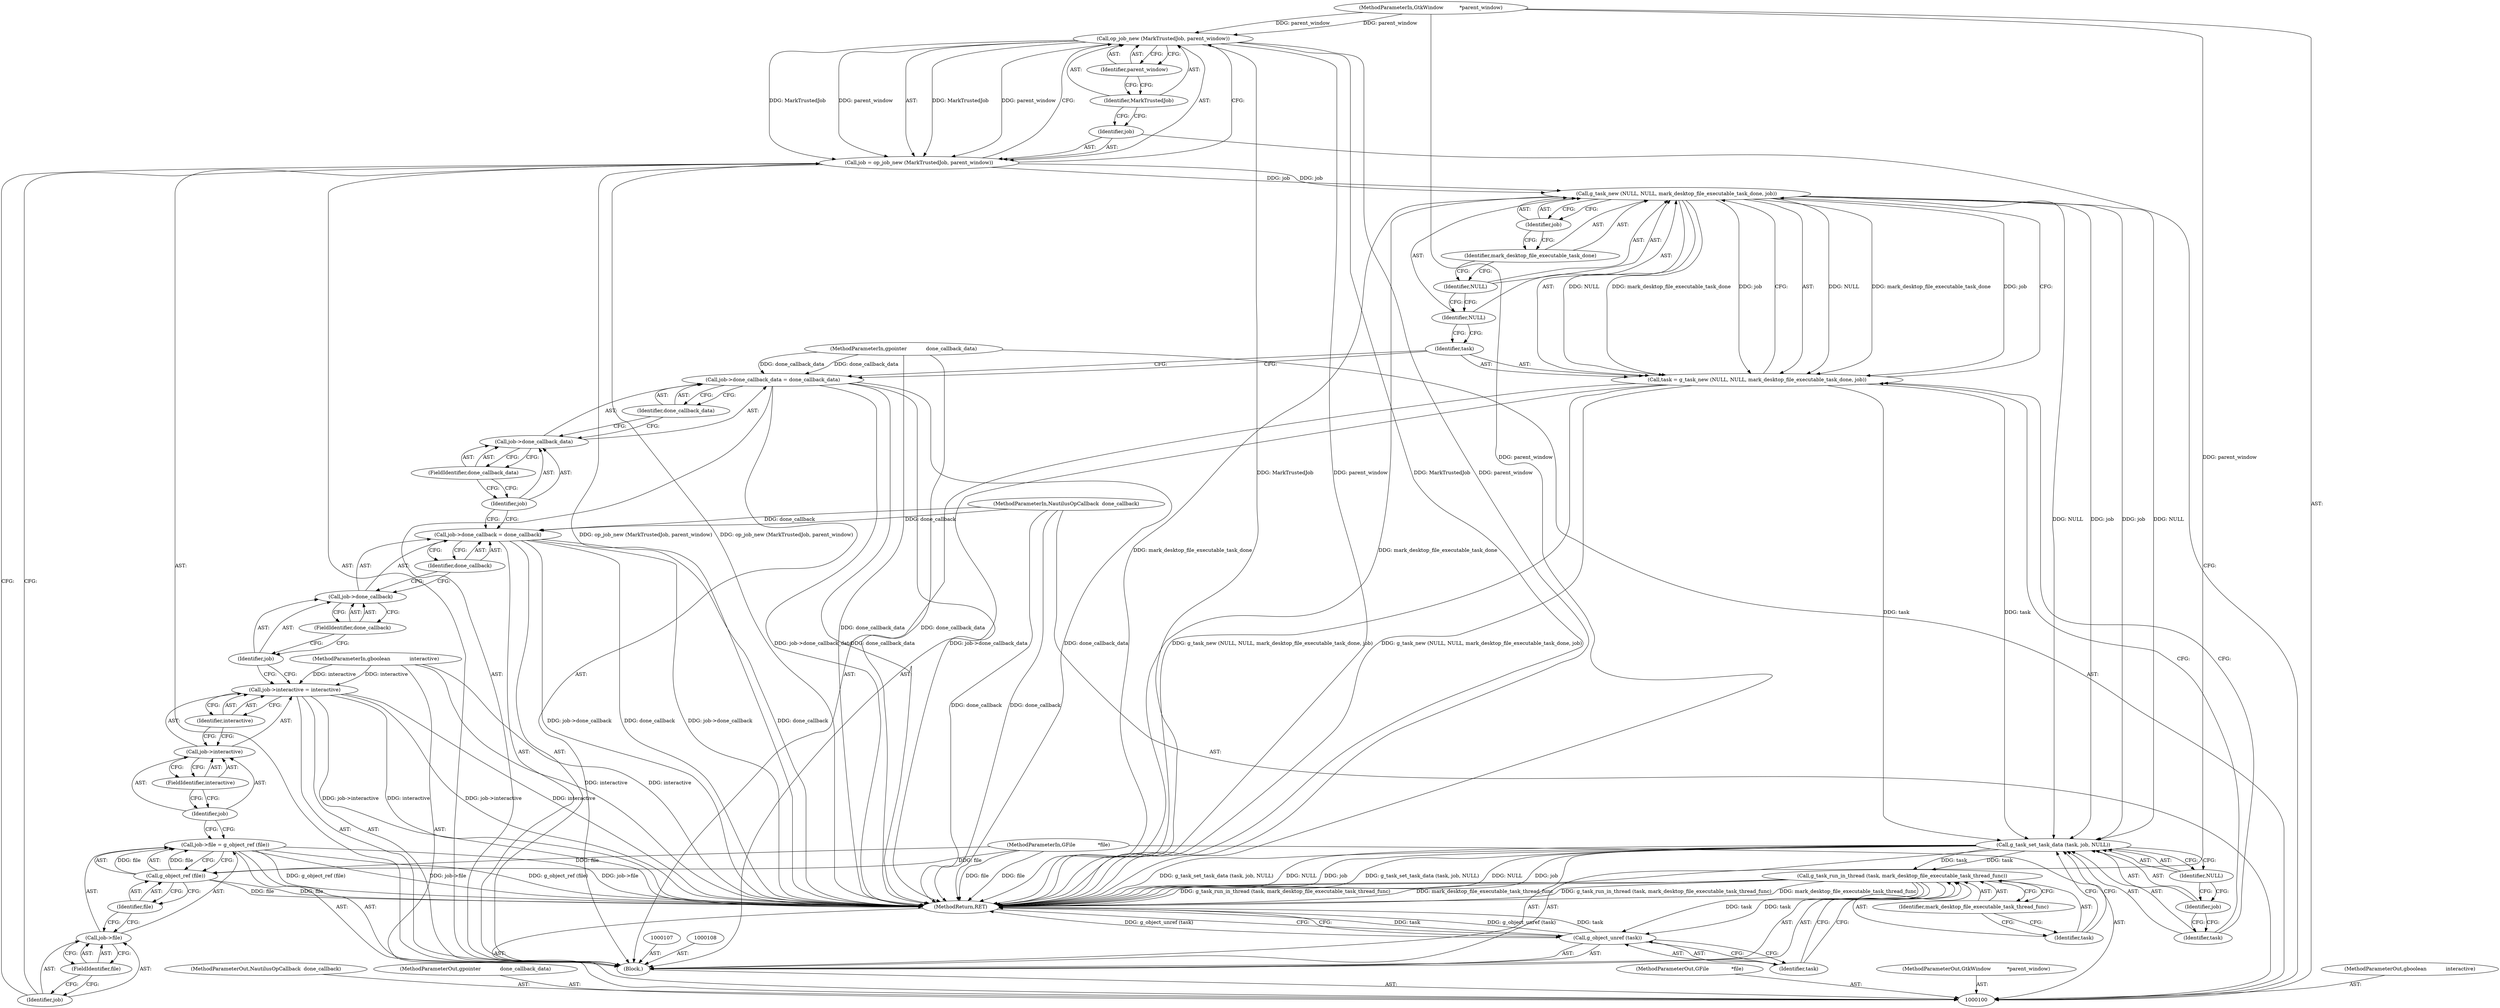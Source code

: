 digraph "0_nautilus_1630f53481f445ada0a455e9979236d31a8d3bb0_4" {
"1000111" [label="(Call,op_job_new (MarkTrustedJob, parent_window))"];
"1000112" [label="(Identifier,MarkTrustedJob)"];
"1000113" [label="(Identifier,parent_window)"];
"1000109" [label="(Call,job = op_job_new (MarkTrustedJob, parent_window))"];
"1000110" [label="(Identifier,job)"];
"1000118" [label="(Call,g_object_ref (file))"];
"1000119" [label="(Identifier,file)"];
"1000114" [label="(Call,job->file = g_object_ref (file))"];
"1000115" [label="(Call,job->file)"];
"1000116" [label="(Identifier,job)"];
"1000117" [label="(FieldIdentifier,file)"];
"1000124" [label="(Identifier,interactive)"];
"1000120" [label="(Call,job->interactive = interactive)"];
"1000121" [label="(Call,job->interactive)"];
"1000122" [label="(Identifier,job)"];
"1000123" [label="(FieldIdentifier,interactive)"];
"1000128" [label="(FieldIdentifier,done_callback)"];
"1000129" [label="(Identifier,done_callback)"];
"1000125" [label="(Call,job->done_callback = done_callback)"];
"1000126" [label="(Call,job->done_callback)"];
"1000127" [label="(Identifier,job)"];
"1000133" [label="(FieldIdentifier,done_callback_data)"];
"1000134" [label="(Identifier,done_callback_data)"];
"1000130" [label="(Call,job->done_callback_data = done_callback_data)"];
"1000131" [label="(Call,job->done_callback_data)"];
"1000132" [label="(Identifier,job)"];
"1000137" [label="(Call,g_task_new (NULL, NULL, mark_desktop_file_executable_task_done, job))"];
"1000138" [label="(Identifier,NULL)"];
"1000139" [label="(Identifier,NULL)"];
"1000140" [label="(Identifier,mark_desktop_file_executable_task_done)"];
"1000135" [label="(Call,task = g_task_new (NULL, NULL, mark_desktop_file_executable_task_done, job))"];
"1000136" [label="(Identifier,task)"];
"1000141" [label="(Identifier,job)"];
"1000143" [label="(Identifier,task)"];
"1000144" [label="(Identifier,job)"];
"1000145" [label="(Identifier,NULL)"];
"1000142" [label="(Call,g_task_set_task_data (task, job, NULL))"];
"1000147" [label="(Identifier,task)"];
"1000148" [label="(Identifier,mark_desktop_file_executable_task_thread_func)"];
"1000146" [label="(Call,g_task_run_in_thread (task, mark_desktop_file_executable_task_thread_func))"];
"1000151" [label="(MethodReturn,RET)"];
"1000101" [label="(MethodParameterIn,GFile              *file)"];
"1000204" [label="(MethodParameterOut,GFile              *file)"];
"1000150" [label="(Identifier,task)"];
"1000149" [label="(Call,g_object_unref (task))"];
"1000102" [label="(MethodParameterIn,GtkWindow          *parent_window)"];
"1000205" [label="(MethodParameterOut,GtkWindow          *parent_window)"];
"1000103" [label="(MethodParameterIn,gboolean            interactive)"];
"1000206" [label="(MethodParameterOut,gboolean            interactive)"];
"1000104" [label="(MethodParameterIn,NautilusOpCallback  done_callback)"];
"1000207" [label="(MethodParameterOut,NautilusOpCallback  done_callback)"];
"1000105" [label="(MethodParameterIn,gpointer            done_callback_data)"];
"1000208" [label="(MethodParameterOut,gpointer            done_callback_data)"];
"1000106" [label="(Block,)"];
"1000111" -> "1000109"  [label="AST: "];
"1000111" -> "1000113"  [label="CFG: "];
"1000112" -> "1000111"  [label="AST: "];
"1000113" -> "1000111"  [label="AST: "];
"1000109" -> "1000111"  [label="CFG: "];
"1000111" -> "1000151"  [label="DDG: MarkTrustedJob"];
"1000111" -> "1000151"  [label="DDG: parent_window"];
"1000111" -> "1000109"  [label="DDG: MarkTrustedJob"];
"1000111" -> "1000109"  [label="DDG: parent_window"];
"1000102" -> "1000111"  [label="DDG: parent_window"];
"1000112" -> "1000111"  [label="AST: "];
"1000112" -> "1000110"  [label="CFG: "];
"1000113" -> "1000112"  [label="CFG: "];
"1000113" -> "1000111"  [label="AST: "];
"1000113" -> "1000112"  [label="CFG: "];
"1000111" -> "1000113"  [label="CFG: "];
"1000109" -> "1000106"  [label="AST: "];
"1000109" -> "1000111"  [label="CFG: "];
"1000110" -> "1000109"  [label="AST: "];
"1000111" -> "1000109"  [label="AST: "];
"1000116" -> "1000109"  [label="CFG: "];
"1000109" -> "1000151"  [label="DDG: op_job_new (MarkTrustedJob, parent_window)"];
"1000111" -> "1000109"  [label="DDG: MarkTrustedJob"];
"1000111" -> "1000109"  [label="DDG: parent_window"];
"1000109" -> "1000137"  [label="DDG: job"];
"1000110" -> "1000109"  [label="AST: "];
"1000110" -> "1000100"  [label="CFG: "];
"1000112" -> "1000110"  [label="CFG: "];
"1000118" -> "1000114"  [label="AST: "];
"1000118" -> "1000119"  [label="CFG: "];
"1000119" -> "1000118"  [label="AST: "];
"1000114" -> "1000118"  [label="CFG: "];
"1000118" -> "1000151"  [label="DDG: file"];
"1000118" -> "1000114"  [label="DDG: file"];
"1000101" -> "1000118"  [label="DDG: file"];
"1000119" -> "1000118"  [label="AST: "];
"1000119" -> "1000115"  [label="CFG: "];
"1000118" -> "1000119"  [label="CFG: "];
"1000114" -> "1000106"  [label="AST: "];
"1000114" -> "1000118"  [label="CFG: "];
"1000115" -> "1000114"  [label="AST: "];
"1000118" -> "1000114"  [label="AST: "];
"1000122" -> "1000114"  [label="CFG: "];
"1000114" -> "1000151"  [label="DDG: g_object_ref (file)"];
"1000114" -> "1000151"  [label="DDG: job->file"];
"1000118" -> "1000114"  [label="DDG: file"];
"1000115" -> "1000114"  [label="AST: "];
"1000115" -> "1000117"  [label="CFG: "];
"1000116" -> "1000115"  [label="AST: "];
"1000117" -> "1000115"  [label="AST: "];
"1000119" -> "1000115"  [label="CFG: "];
"1000116" -> "1000115"  [label="AST: "];
"1000116" -> "1000109"  [label="CFG: "];
"1000117" -> "1000116"  [label="CFG: "];
"1000117" -> "1000115"  [label="AST: "];
"1000117" -> "1000116"  [label="CFG: "];
"1000115" -> "1000117"  [label="CFG: "];
"1000124" -> "1000120"  [label="AST: "];
"1000124" -> "1000121"  [label="CFG: "];
"1000120" -> "1000124"  [label="CFG: "];
"1000120" -> "1000106"  [label="AST: "];
"1000120" -> "1000124"  [label="CFG: "];
"1000121" -> "1000120"  [label="AST: "];
"1000124" -> "1000120"  [label="AST: "];
"1000127" -> "1000120"  [label="CFG: "];
"1000120" -> "1000151"  [label="DDG: job->interactive"];
"1000120" -> "1000151"  [label="DDG: interactive"];
"1000103" -> "1000120"  [label="DDG: interactive"];
"1000121" -> "1000120"  [label="AST: "];
"1000121" -> "1000123"  [label="CFG: "];
"1000122" -> "1000121"  [label="AST: "];
"1000123" -> "1000121"  [label="AST: "];
"1000124" -> "1000121"  [label="CFG: "];
"1000122" -> "1000121"  [label="AST: "];
"1000122" -> "1000114"  [label="CFG: "];
"1000123" -> "1000122"  [label="CFG: "];
"1000123" -> "1000121"  [label="AST: "];
"1000123" -> "1000122"  [label="CFG: "];
"1000121" -> "1000123"  [label="CFG: "];
"1000128" -> "1000126"  [label="AST: "];
"1000128" -> "1000127"  [label="CFG: "];
"1000126" -> "1000128"  [label="CFG: "];
"1000129" -> "1000125"  [label="AST: "];
"1000129" -> "1000126"  [label="CFG: "];
"1000125" -> "1000129"  [label="CFG: "];
"1000125" -> "1000106"  [label="AST: "];
"1000125" -> "1000129"  [label="CFG: "];
"1000126" -> "1000125"  [label="AST: "];
"1000129" -> "1000125"  [label="AST: "];
"1000132" -> "1000125"  [label="CFG: "];
"1000125" -> "1000151"  [label="DDG: job->done_callback"];
"1000125" -> "1000151"  [label="DDG: done_callback"];
"1000104" -> "1000125"  [label="DDG: done_callback"];
"1000126" -> "1000125"  [label="AST: "];
"1000126" -> "1000128"  [label="CFG: "];
"1000127" -> "1000126"  [label="AST: "];
"1000128" -> "1000126"  [label="AST: "];
"1000129" -> "1000126"  [label="CFG: "];
"1000127" -> "1000126"  [label="AST: "];
"1000127" -> "1000120"  [label="CFG: "];
"1000128" -> "1000127"  [label="CFG: "];
"1000133" -> "1000131"  [label="AST: "];
"1000133" -> "1000132"  [label="CFG: "];
"1000131" -> "1000133"  [label="CFG: "];
"1000134" -> "1000130"  [label="AST: "];
"1000134" -> "1000131"  [label="CFG: "];
"1000130" -> "1000134"  [label="CFG: "];
"1000130" -> "1000106"  [label="AST: "];
"1000130" -> "1000134"  [label="CFG: "];
"1000131" -> "1000130"  [label="AST: "];
"1000134" -> "1000130"  [label="AST: "];
"1000136" -> "1000130"  [label="CFG: "];
"1000130" -> "1000151"  [label="DDG: done_callback_data"];
"1000130" -> "1000151"  [label="DDG: job->done_callback_data"];
"1000105" -> "1000130"  [label="DDG: done_callback_data"];
"1000131" -> "1000130"  [label="AST: "];
"1000131" -> "1000133"  [label="CFG: "];
"1000132" -> "1000131"  [label="AST: "];
"1000133" -> "1000131"  [label="AST: "];
"1000134" -> "1000131"  [label="CFG: "];
"1000132" -> "1000131"  [label="AST: "];
"1000132" -> "1000125"  [label="CFG: "];
"1000133" -> "1000132"  [label="CFG: "];
"1000137" -> "1000135"  [label="AST: "];
"1000137" -> "1000141"  [label="CFG: "];
"1000138" -> "1000137"  [label="AST: "];
"1000139" -> "1000137"  [label="AST: "];
"1000140" -> "1000137"  [label="AST: "];
"1000141" -> "1000137"  [label="AST: "];
"1000135" -> "1000137"  [label="CFG: "];
"1000137" -> "1000151"  [label="DDG: mark_desktop_file_executable_task_done"];
"1000137" -> "1000135"  [label="DDG: NULL"];
"1000137" -> "1000135"  [label="DDG: mark_desktop_file_executable_task_done"];
"1000137" -> "1000135"  [label="DDG: job"];
"1000109" -> "1000137"  [label="DDG: job"];
"1000137" -> "1000142"  [label="DDG: job"];
"1000137" -> "1000142"  [label="DDG: NULL"];
"1000138" -> "1000137"  [label="AST: "];
"1000138" -> "1000136"  [label="CFG: "];
"1000139" -> "1000138"  [label="CFG: "];
"1000139" -> "1000137"  [label="AST: "];
"1000139" -> "1000138"  [label="CFG: "];
"1000140" -> "1000139"  [label="CFG: "];
"1000140" -> "1000137"  [label="AST: "];
"1000140" -> "1000139"  [label="CFG: "];
"1000141" -> "1000140"  [label="CFG: "];
"1000135" -> "1000106"  [label="AST: "];
"1000135" -> "1000137"  [label="CFG: "];
"1000136" -> "1000135"  [label="AST: "];
"1000137" -> "1000135"  [label="AST: "];
"1000143" -> "1000135"  [label="CFG: "];
"1000135" -> "1000151"  [label="DDG: g_task_new (NULL, NULL, mark_desktop_file_executable_task_done, job)"];
"1000137" -> "1000135"  [label="DDG: NULL"];
"1000137" -> "1000135"  [label="DDG: mark_desktop_file_executable_task_done"];
"1000137" -> "1000135"  [label="DDG: job"];
"1000135" -> "1000142"  [label="DDG: task"];
"1000136" -> "1000135"  [label="AST: "];
"1000136" -> "1000130"  [label="CFG: "];
"1000138" -> "1000136"  [label="CFG: "];
"1000141" -> "1000137"  [label="AST: "];
"1000141" -> "1000140"  [label="CFG: "];
"1000137" -> "1000141"  [label="CFG: "];
"1000143" -> "1000142"  [label="AST: "];
"1000143" -> "1000135"  [label="CFG: "];
"1000144" -> "1000143"  [label="CFG: "];
"1000144" -> "1000142"  [label="AST: "];
"1000144" -> "1000143"  [label="CFG: "];
"1000145" -> "1000144"  [label="CFG: "];
"1000145" -> "1000142"  [label="AST: "];
"1000145" -> "1000144"  [label="CFG: "];
"1000142" -> "1000145"  [label="CFG: "];
"1000142" -> "1000106"  [label="AST: "];
"1000142" -> "1000145"  [label="CFG: "];
"1000143" -> "1000142"  [label="AST: "];
"1000144" -> "1000142"  [label="AST: "];
"1000145" -> "1000142"  [label="AST: "];
"1000147" -> "1000142"  [label="CFG: "];
"1000142" -> "1000151"  [label="DDG: g_task_set_task_data (task, job, NULL)"];
"1000142" -> "1000151"  [label="DDG: NULL"];
"1000142" -> "1000151"  [label="DDG: job"];
"1000135" -> "1000142"  [label="DDG: task"];
"1000137" -> "1000142"  [label="DDG: job"];
"1000137" -> "1000142"  [label="DDG: NULL"];
"1000142" -> "1000146"  [label="DDG: task"];
"1000147" -> "1000146"  [label="AST: "];
"1000147" -> "1000142"  [label="CFG: "];
"1000148" -> "1000147"  [label="CFG: "];
"1000148" -> "1000146"  [label="AST: "];
"1000148" -> "1000147"  [label="CFG: "];
"1000146" -> "1000148"  [label="CFG: "];
"1000146" -> "1000106"  [label="AST: "];
"1000146" -> "1000148"  [label="CFG: "];
"1000147" -> "1000146"  [label="AST: "];
"1000148" -> "1000146"  [label="AST: "];
"1000150" -> "1000146"  [label="CFG: "];
"1000146" -> "1000151"  [label="DDG: g_task_run_in_thread (task, mark_desktop_file_executable_task_thread_func)"];
"1000146" -> "1000151"  [label="DDG: mark_desktop_file_executable_task_thread_func"];
"1000142" -> "1000146"  [label="DDG: task"];
"1000146" -> "1000149"  [label="DDG: task"];
"1000151" -> "1000100"  [label="AST: "];
"1000151" -> "1000149"  [label="CFG: "];
"1000142" -> "1000151"  [label="DDG: g_task_set_task_data (task, job, NULL)"];
"1000142" -> "1000151"  [label="DDG: NULL"];
"1000142" -> "1000151"  [label="DDG: job"];
"1000104" -> "1000151"  [label="DDG: done_callback"];
"1000105" -> "1000151"  [label="DDG: done_callback_data"];
"1000137" -> "1000151"  [label="DDG: mark_desktop_file_executable_task_done"];
"1000114" -> "1000151"  [label="DDG: g_object_ref (file)"];
"1000114" -> "1000151"  [label="DDG: job->file"];
"1000149" -> "1000151"  [label="DDG: task"];
"1000149" -> "1000151"  [label="DDG: g_object_unref (task)"];
"1000118" -> "1000151"  [label="DDG: file"];
"1000146" -> "1000151"  [label="DDG: g_task_run_in_thread (task, mark_desktop_file_executable_task_thread_func)"];
"1000146" -> "1000151"  [label="DDG: mark_desktop_file_executable_task_thread_func"];
"1000109" -> "1000151"  [label="DDG: op_job_new (MarkTrustedJob, parent_window)"];
"1000125" -> "1000151"  [label="DDG: job->done_callback"];
"1000125" -> "1000151"  [label="DDG: done_callback"];
"1000103" -> "1000151"  [label="DDG: interactive"];
"1000130" -> "1000151"  [label="DDG: done_callback_data"];
"1000130" -> "1000151"  [label="DDG: job->done_callback_data"];
"1000120" -> "1000151"  [label="DDG: job->interactive"];
"1000120" -> "1000151"  [label="DDG: interactive"];
"1000102" -> "1000151"  [label="DDG: parent_window"];
"1000111" -> "1000151"  [label="DDG: MarkTrustedJob"];
"1000111" -> "1000151"  [label="DDG: parent_window"];
"1000101" -> "1000151"  [label="DDG: file"];
"1000135" -> "1000151"  [label="DDG: g_task_new (NULL, NULL, mark_desktop_file_executable_task_done, job)"];
"1000101" -> "1000100"  [label="AST: "];
"1000101" -> "1000151"  [label="DDG: file"];
"1000101" -> "1000118"  [label="DDG: file"];
"1000204" -> "1000100"  [label="AST: "];
"1000150" -> "1000149"  [label="AST: "];
"1000150" -> "1000146"  [label="CFG: "];
"1000149" -> "1000150"  [label="CFG: "];
"1000149" -> "1000106"  [label="AST: "];
"1000149" -> "1000150"  [label="CFG: "];
"1000150" -> "1000149"  [label="AST: "];
"1000151" -> "1000149"  [label="CFG: "];
"1000149" -> "1000151"  [label="DDG: task"];
"1000149" -> "1000151"  [label="DDG: g_object_unref (task)"];
"1000146" -> "1000149"  [label="DDG: task"];
"1000102" -> "1000100"  [label="AST: "];
"1000102" -> "1000151"  [label="DDG: parent_window"];
"1000102" -> "1000111"  [label="DDG: parent_window"];
"1000205" -> "1000100"  [label="AST: "];
"1000103" -> "1000100"  [label="AST: "];
"1000103" -> "1000151"  [label="DDG: interactive"];
"1000103" -> "1000120"  [label="DDG: interactive"];
"1000206" -> "1000100"  [label="AST: "];
"1000104" -> "1000100"  [label="AST: "];
"1000104" -> "1000151"  [label="DDG: done_callback"];
"1000104" -> "1000125"  [label="DDG: done_callback"];
"1000207" -> "1000100"  [label="AST: "];
"1000105" -> "1000100"  [label="AST: "];
"1000105" -> "1000151"  [label="DDG: done_callback_data"];
"1000105" -> "1000130"  [label="DDG: done_callback_data"];
"1000208" -> "1000100"  [label="AST: "];
"1000106" -> "1000100"  [label="AST: "];
"1000107" -> "1000106"  [label="AST: "];
"1000108" -> "1000106"  [label="AST: "];
"1000109" -> "1000106"  [label="AST: "];
"1000114" -> "1000106"  [label="AST: "];
"1000120" -> "1000106"  [label="AST: "];
"1000125" -> "1000106"  [label="AST: "];
"1000130" -> "1000106"  [label="AST: "];
"1000135" -> "1000106"  [label="AST: "];
"1000142" -> "1000106"  [label="AST: "];
"1000146" -> "1000106"  [label="AST: "];
"1000149" -> "1000106"  [label="AST: "];
}
